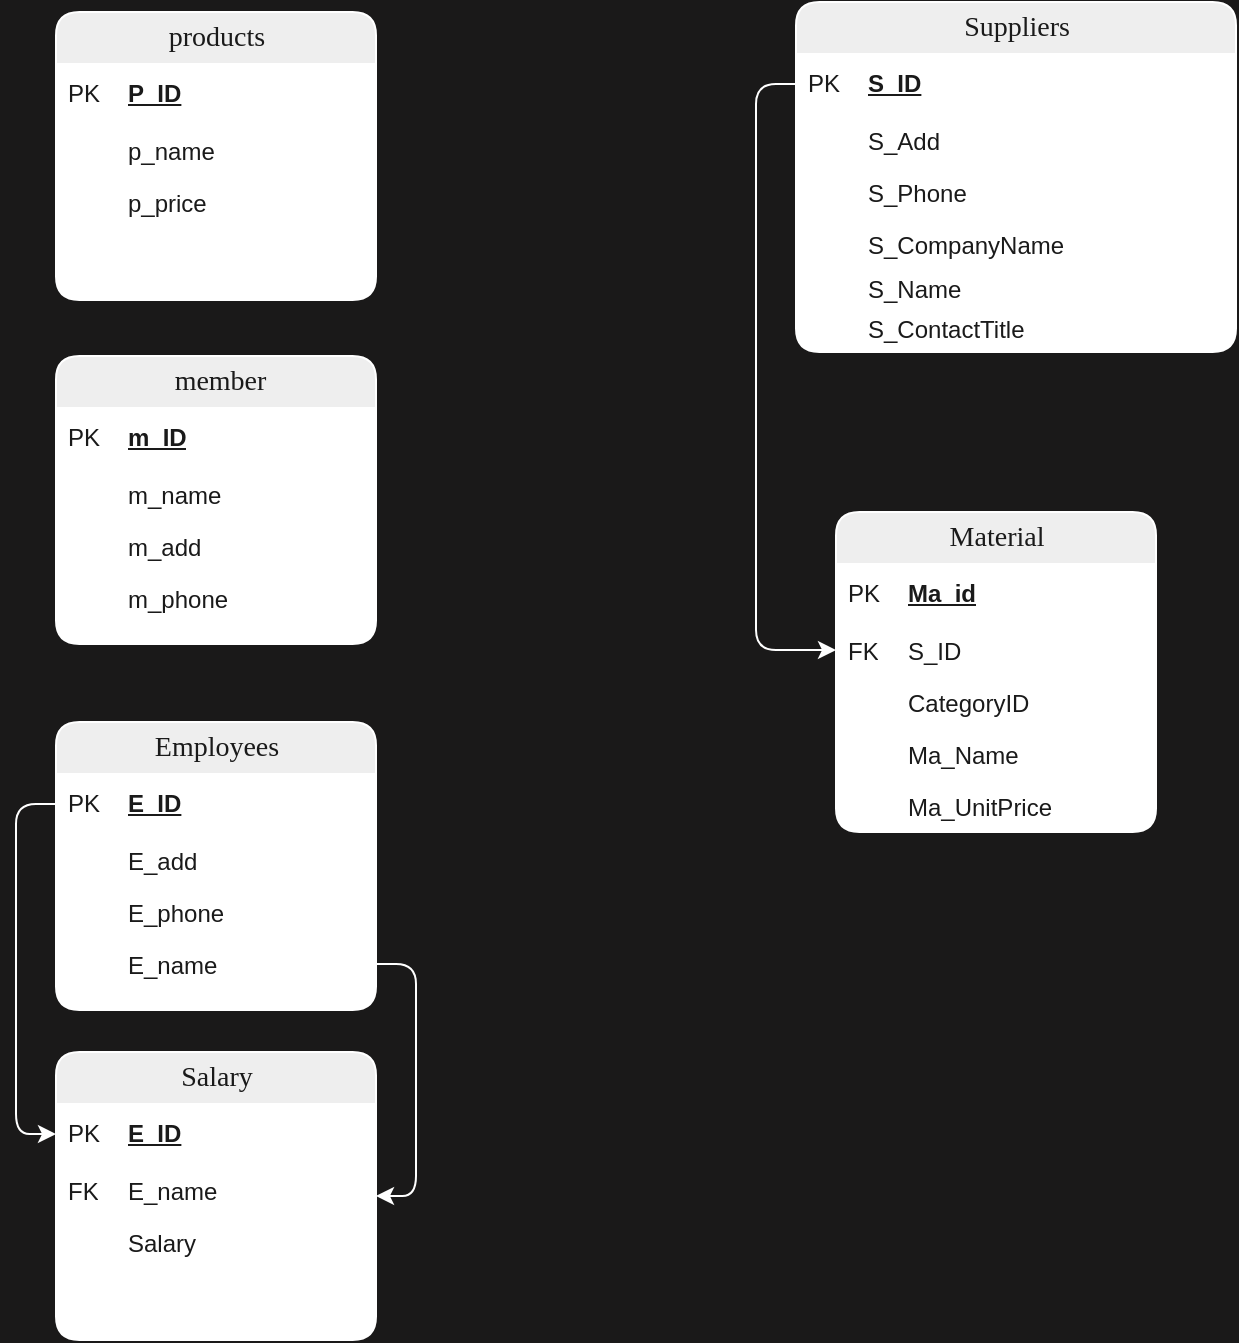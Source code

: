 <mxfile version="20.8.18" type="github">
  <diagram name="Page-1" id="e56a1550-8fbb-45ad-956c-1786394a9013">
    <mxGraphModel dx="2630" dy="728" grid="1" gridSize="24" guides="1" tooltips="1" connect="1" arrows="1" fold="1" page="1" pageScale="1" pageWidth="1100" pageHeight="850" background="#1a1919" math="0" shadow="0">
      <root>
        <mxCell id="0" />
        <mxCell id="1" parent="0" />
        <mxCell id="2e49270ec7c68f3f-80" value="products&lt;br&gt;" style="swimlane;html=1;fontStyle=0;childLayout=stackLayout;horizontal=1;startSize=26;fillColor=#EEEEEE;horizontalStack=0;resizeParent=1;resizeLast=0;collapsible=1;marginBottom=0;swimlaneFillColor=#ffffff;align=center;rounded=1;shadow=0;comic=0;labelBackgroundColor=none;strokeWidth=1;fontFamily=Verdana;fontSize=14;strokeColor=#FFFFFF;fontColor=#1A1A1A;" parent="1" vertex="1">
          <mxGeometry x="-360" y="70" width="160" height="144" as="geometry" />
        </mxCell>
        <mxCell id="2e49270ec7c68f3f-81" value="P_ID" style="shape=partialRectangle;top=0;left=0;right=0;bottom=1;html=1;align=left;verticalAlign=middle;fillColor=none;spacingLeft=34;spacingRight=4;whiteSpace=wrap;overflow=hidden;rotatable=0;points=[[0,0.5],[1,0.5]];portConstraint=eastwest;dropTarget=0;fontStyle=5;rounded=1;labelBackgroundColor=none;strokeColor=#FFFFFF;fontColor=#1A1A1A;" parent="2e49270ec7c68f3f-80" vertex="1">
          <mxGeometry y="26" width="160" height="30" as="geometry" />
        </mxCell>
        <mxCell id="2e49270ec7c68f3f-82" value="PK" style="shape=partialRectangle;top=0;left=0;bottom=0;html=1;fillColor=none;align=left;verticalAlign=middle;spacingLeft=4;spacingRight=4;whiteSpace=wrap;overflow=hidden;rotatable=0;points=[];portConstraint=eastwest;part=1;rounded=1;labelBackgroundColor=none;strokeColor=#FFFFFF;fontColor=#1A1A1A;" parent="2e49270ec7c68f3f-81" vertex="1" connectable="0">
          <mxGeometry width="30" height="30" as="geometry" />
        </mxCell>
        <mxCell id="2e49270ec7c68f3f-83" value="p_name" style="shape=partialRectangle;top=0;left=0;right=0;bottom=0;html=1;align=left;verticalAlign=top;fillColor=none;spacingLeft=34;spacingRight=4;whiteSpace=wrap;overflow=hidden;rotatable=0;points=[[0,0.5],[1,0.5]];portConstraint=eastwest;dropTarget=0;rounded=1;labelBackgroundColor=none;strokeColor=#FFFFFF;fontColor=#1A1A1A;" parent="2e49270ec7c68f3f-80" vertex="1">
          <mxGeometry y="56" width="160" height="26" as="geometry" />
        </mxCell>
        <mxCell id="2e49270ec7c68f3f-84" value="" style="shape=partialRectangle;top=0;left=0;bottom=0;html=1;fillColor=none;align=left;verticalAlign=top;spacingLeft=4;spacingRight=4;whiteSpace=wrap;overflow=hidden;rotatable=0;points=[];portConstraint=eastwest;part=1;rounded=1;labelBackgroundColor=none;strokeColor=#FFFFFF;fontColor=#1A1A1A;" parent="2e49270ec7c68f3f-83" vertex="1" connectable="0">
          <mxGeometry width="30" height="26" as="geometry" />
        </mxCell>
        <mxCell id="2e49270ec7c68f3f-85" value="p_price" style="shape=partialRectangle;top=0;left=0;right=0;bottom=0;html=1;align=left;verticalAlign=top;fillColor=none;spacingLeft=34;spacingRight=4;whiteSpace=wrap;overflow=hidden;rotatable=0;points=[[0,0.5],[1,0.5]];portConstraint=eastwest;dropTarget=0;rounded=1;labelBackgroundColor=none;strokeColor=#FFFFFF;fontColor=#1A1A1A;" parent="2e49270ec7c68f3f-80" vertex="1">
          <mxGeometry y="82" width="160" height="26" as="geometry" />
        </mxCell>
        <mxCell id="2e49270ec7c68f3f-86" value="" style="shape=partialRectangle;top=0;left=0;bottom=0;html=1;fillColor=none;align=left;verticalAlign=top;spacingLeft=4;spacingRight=4;whiteSpace=wrap;overflow=hidden;rotatable=0;points=[];portConstraint=eastwest;part=1;rounded=1;labelBackgroundColor=none;strokeColor=#FFFFFF;fontColor=#1A1A1A;" parent="2e49270ec7c68f3f-85" vertex="1" connectable="0">
          <mxGeometry width="30" height="26" as="geometry" />
        </mxCell>
        <mxCell id="2e49270ec7c68f3f-87" value="" style="shape=partialRectangle;top=0;left=0;right=0;bottom=0;html=1;align=left;verticalAlign=top;fillColor=none;spacingLeft=34;spacingRight=4;whiteSpace=wrap;overflow=hidden;rotatable=0;points=[[0,0.5],[1,0.5]];portConstraint=eastwest;dropTarget=0;rounded=1;labelBackgroundColor=none;strokeColor=#FFFFFF;fontColor=#1A1A1A;" parent="2e49270ec7c68f3f-80" vertex="1">
          <mxGeometry y="108" width="160" height="26" as="geometry" />
        </mxCell>
        <mxCell id="2e49270ec7c68f3f-88" value="" style="shape=partialRectangle;top=0;left=0;bottom=0;html=1;fillColor=none;align=left;verticalAlign=top;spacingLeft=4;spacingRight=4;whiteSpace=wrap;overflow=hidden;rotatable=0;points=[];portConstraint=eastwest;part=1;rounded=1;labelBackgroundColor=none;strokeColor=#FFFFFF;fontColor=#1A1A1A;" parent="2e49270ec7c68f3f-87" vertex="1" connectable="0">
          <mxGeometry width="30" height="26" as="geometry" />
        </mxCell>
        <mxCell id="2e49270ec7c68f3f-89" value="" style="shape=partialRectangle;top=0;left=0;right=0;bottom=0;html=1;align=left;verticalAlign=top;fillColor=none;spacingLeft=34;spacingRight=4;whiteSpace=wrap;overflow=hidden;rotatable=0;points=[[0,0.5],[1,0.5]];portConstraint=eastwest;dropTarget=0;rounded=1;labelBackgroundColor=none;strokeColor=#FFFFFF;fontColor=#1A1A1A;" parent="2e49270ec7c68f3f-80" vertex="1">
          <mxGeometry y="134" width="160" height="10" as="geometry" />
        </mxCell>
        <mxCell id="2e49270ec7c68f3f-90" value="" style="shape=partialRectangle;top=0;left=0;bottom=0;html=1;fillColor=none;align=left;verticalAlign=top;spacingLeft=4;spacingRight=4;whiteSpace=wrap;overflow=hidden;rotatable=0;points=[];portConstraint=eastwest;part=1;rounded=1;labelBackgroundColor=none;strokeColor=#FFFFFF;fontColor=#1A1A1A;" parent="2e49270ec7c68f3f-89" vertex="1" connectable="0">
          <mxGeometry width="30" height="10" as="geometry" />
        </mxCell>
        <mxCell id="abnOiXNKgmM2XyNFH_qa-4" value="&amp;nbsp; member&lt;span style=&quot;white-space: pre;&quot;&gt;	&lt;/span&gt;" style="swimlane;html=1;fontStyle=0;childLayout=stackLayout;horizontal=1;startSize=26;fillColor=#EEEEEE;horizontalStack=0;resizeParent=1;resizeLast=0;collapsible=1;marginBottom=0;swimlaneFillColor=#ffffff;align=center;rounded=1;shadow=0;comic=0;labelBackgroundColor=none;strokeWidth=1;fontFamily=Verdana;fontSize=14;strokeColor=#FFFFFF;fontColor=#1A1A1A;" vertex="1" parent="1">
          <mxGeometry x="-360" y="242" width="160" height="144" as="geometry" />
        </mxCell>
        <mxCell id="abnOiXNKgmM2XyNFH_qa-5" value="m_ID" style="shape=partialRectangle;top=0;left=0;right=0;bottom=1;html=1;align=left;verticalAlign=middle;fillColor=none;spacingLeft=34;spacingRight=4;whiteSpace=wrap;overflow=hidden;rotatable=0;points=[[0,0.5],[1,0.5]];portConstraint=eastwest;dropTarget=0;fontStyle=5;strokeColor=#FFFFFF;rounded=1;labelBackgroundColor=none;fontColor=#1A1A1A;" vertex="1" parent="abnOiXNKgmM2XyNFH_qa-4">
          <mxGeometry y="26" width="160" height="30" as="geometry" />
        </mxCell>
        <mxCell id="abnOiXNKgmM2XyNFH_qa-6" value="PK" style="shape=partialRectangle;top=0;left=0;bottom=0;html=1;fillColor=none;align=left;verticalAlign=middle;spacingLeft=4;spacingRight=4;whiteSpace=wrap;overflow=hidden;rotatable=0;points=[];portConstraint=eastwest;part=1;rounded=1;labelBackgroundColor=none;strokeColor=#FFFFFF;fontColor=#1A1A1A;" vertex="1" connectable="0" parent="abnOiXNKgmM2XyNFH_qa-5">
          <mxGeometry width="30" height="30" as="geometry" />
        </mxCell>
        <mxCell id="abnOiXNKgmM2XyNFH_qa-7" value="m_name" style="shape=partialRectangle;top=0;left=0;right=0;bottom=0;html=1;align=left;verticalAlign=top;fillColor=none;spacingLeft=34;spacingRight=4;whiteSpace=wrap;overflow=hidden;rotatable=0;points=[[0,0.5],[1,0.5]];portConstraint=eastwest;dropTarget=0;strokeColor=#FFFFFF;rounded=1;labelBackgroundColor=none;fontColor=#1A1A1A;" vertex="1" parent="abnOiXNKgmM2XyNFH_qa-4">
          <mxGeometry y="56" width="160" height="26" as="geometry" />
        </mxCell>
        <mxCell id="abnOiXNKgmM2XyNFH_qa-8" value="" style="shape=partialRectangle;top=0;left=0;bottom=0;html=1;fillColor=none;align=left;verticalAlign=top;spacingLeft=4;spacingRight=4;whiteSpace=wrap;overflow=hidden;rotatable=0;points=[];portConstraint=eastwest;part=1;rounded=1;labelBackgroundColor=none;strokeColor=#FFFFFF;fontColor=#1A1A1A;" vertex="1" connectable="0" parent="abnOiXNKgmM2XyNFH_qa-7">
          <mxGeometry width="30" height="26" as="geometry" />
        </mxCell>
        <mxCell id="abnOiXNKgmM2XyNFH_qa-9" value="m_add&lt;br&gt;" style="shape=partialRectangle;top=0;left=0;right=0;bottom=0;html=1;align=left;verticalAlign=top;fillColor=none;spacingLeft=34;spacingRight=4;whiteSpace=wrap;overflow=hidden;rotatable=0;points=[[0,0.5],[1,0.5]];portConstraint=eastwest;dropTarget=0;rounded=1;labelBackgroundColor=none;strokeColor=#FFFFFF;fontColor=#1A1A1A;" vertex="1" parent="abnOiXNKgmM2XyNFH_qa-4">
          <mxGeometry y="82" width="160" height="26" as="geometry" />
        </mxCell>
        <mxCell id="abnOiXNKgmM2XyNFH_qa-10" value="" style="shape=partialRectangle;top=0;left=0;bottom=0;html=1;fillColor=none;align=left;verticalAlign=top;spacingLeft=4;spacingRight=4;whiteSpace=wrap;overflow=hidden;rotatable=0;points=[];portConstraint=eastwest;part=1;rounded=1;labelBackgroundColor=none;strokeColor=#FFFFFF;fontColor=#1A1A1A;" vertex="1" connectable="0" parent="abnOiXNKgmM2XyNFH_qa-9">
          <mxGeometry width="30" height="26" as="geometry" />
        </mxCell>
        <mxCell id="abnOiXNKgmM2XyNFH_qa-11" value="m_phone" style="shape=partialRectangle;top=0;left=0;right=0;bottom=0;html=1;align=left;verticalAlign=top;fillColor=none;spacingLeft=34;spacingRight=4;whiteSpace=wrap;overflow=hidden;rotatable=0;points=[[0,0.5],[1,0.5]];portConstraint=eastwest;dropTarget=0;rounded=1;labelBackgroundColor=none;strokeColor=#FFFFFF;fontColor=#1A1A1A;" vertex="1" parent="abnOiXNKgmM2XyNFH_qa-4">
          <mxGeometry y="108" width="160" height="26" as="geometry" />
        </mxCell>
        <mxCell id="abnOiXNKgmM2XyNFH_qa-12" value="" style="shape=partialRectangle;top=0;left=0;bottom=0;html=1;fillColor=none;align=left;verticalAlign=top;spacingLeft=4;spacingRight=4;whiteSpace=wrap;overflow=hidden;rotatable=0;points=[];portConstraint=eastwest;part=1;rounded=1;labelBackgroundColor=none;strokeColor=#FFFFFF;fontColor=#1A1A1A;" vertex="1" connectable="0" parent="abnOiXNKgmM2XyNFH_qa-11">
          <mxGeometry width="30" height="26" as="geometry" />
        </mxCell>
        <mxCell id="abnOiXNKgmM2XyNFH_qa-13" value="" style="shape=partialRectangle;top=0;left=0;right=0;bottom=0;html=1;align=left;verticalAlign=top;fillColor=none;spacingLeft=34;spacingRight=4;whiteSpace=wrap;overflow=hidden;rotatable=0;points=[[0,0.5],[1,0.5]];portConstraint=eastwest;dropTarget=0;rounded=1;labelBackgroundColor=none;strokeColor=#FFFFFF;fontColor=#1A1A1A;" vertex="1" parent="abnOiXNKgmM2XyNFH_qa-4">
          <mxGeometry y="134" width="160" height="10" as="geometry" />
        </mxCell>
        <mxCell id="abnOiXNKgmM2XyNFH_qa-14" value="" style="shape=partialRectangle;top=0;left=0;bottom=0;html=1;fillColor=none;align=left;verticalAlign=top;spacingLeft=4;spacingRight=4;whiteSpace=wrap;overflow=hidden;rotatable=0;points=[];portConstraint=eastwest;part=1;rounded=1;labelBackgroundColor=none;strokeColor=#FFFFFF;fontColor=#1A1A1A;" vertex="1" connectable="0" parent="abnOiXNKgmM2XyNFH_qa-13">
          <mxGeometry width="30" height="10" as="geometry" />
        </mxCell>
        <mxCell id="abnOiXNKgmM2XyNFH_qa-15" value="Employees" style="swimlane;html=1;fontStyle=0;childLayout=stackLayout;horizontal=1;startSize=26;fillColor=#EEEEEE;horizontalStack=0;resizeParent=1;resizeLast=0;collapsible=1;marginBottom=0;swimlaneFillColor=#ffffff;align=center;rounded=1;shadow=0;comic=0;labelBackgroundColor=none;strokeWidth=1;fontFamily=Verdana;fontSize=14;strokeColor=#FFFFFF;fontColor=#1A1A1A;" vertex="1" parent="1">
          <mxGeometry x="-360" y="425" width="160" height="144" as="geometry" />
        </mxCell>
        <mxCell id="abnOiXNKgmM2XyNFH_qa-16" value="E_ID" style="shape=partialRectangle;top=0;left=0;right=0;bottom=1;html=1;align=left;verticalAlign=middle;fillColor=none;spacingLeft=34;spacingRight=4;whiteSpace=wrap;overflow=hidden;rotatable=0;points=[[0,0.5],[1,0.5]];portConstraint=eastwest;dropTarget=0;fontStyle=5;rounded=1;labelBackgroundColor=none;strokeColor=#FFFFFF;fontColor=#1A1A1A;" vertex="1" parent="abnOiXNKgmM2XyNFH_qa-15">
          <mxGeometry y="26" width="160" height="30" as="geometry" />
        </mxCell>
        <mxCell id="abnOiXNKgmM2XyNFH_qa-17" value="PK" style="shape=partialRectangle;top=0;left=0;bottom=0;html=1;fillColor=none;align=left;verticalAlign=middle;spacingLeft=4;spacingRight=4;whiteSpace=wrap;overflow=hidden;rotatable=0;points=[];portConstraint=eastwest;part=1;rounded=1;labelBackgroundColor=none;strokeColor=#FFFFFF;fontColor=#1A1A1A;" vertex="1" connectable="0" parent="abnOiXNKgmM2XyNFH_qa-16">
          <mxGeometry width="30" height="30" as="geometry" />
        </mxCell>
        <mxCell id="abnOiXNKgmM2XyNFH_qa-18" value="E_add" style="shape=partialRectangle;top=0;left=0;right=0;bottom=0;html=1;align=left;verticalAlign=top;fillColor=none;spacingLeft=34;spacingRight=4;whiteSpace=wrap;overflow=hidden;rotatable=0;points=[[0,0.5],[1,0.5]];portConstraint=eastwest;dropTarget=0;rounded=1;labelBackgroundColor=none;strokeColor=#FFFFFF;fontColor=#1A1A1A;" vertex="1" parent="abnOiXNKgmM2XyNFH_qa-15">
          <mxGeometry y="56" width="160" height="26" as="geometry" />
        </mxCell>
        <mxCell id="abnOiXNKgmM2XyNFH_qa-19" value="" style="shape=partialRectangle;top=0;left=0;bottom=0;html=1;fillColor=none;align=left;verticalAlign=top;spacingLeft=4;spacingRight=4;whiteSpace=wrap;overflow=hidden;rotatable=0;points=[];portConstraint=eastwest;part=1;rounded=1;labelBackgroundColor=none;strokeColor=#FFFFFF;fontColor=#1A1A1A;" vertex="1" connectable="0" parent="abnOiXNKgmM2XyNFH_qa-18">
          <mxGeometry width="30" height="26" as="geometry" />
        </mxCell>
        <mxCell id="abnOiXNKgmM2XyNFH_qa-20" value="E_phone" style="shape=partialRectangle;top=0;left=0;right=0;bottom=0;html=1;align=left;verticalAlign=top;fillColor=none;spacingLeft=34;spacingRight=4;whiteSpace=wrap;overflow=hidden;rotatable=0;points=[[0,0.5],[1,0.5]];portConstraint=eastwest;dropTarget=0;rounded=1;labelBackgroundColor=none;strokeColor=#FFFFFF;fontColor=#1A1A1A;" vertex="1" parent="abnOiXNKgmM2XyNFH_qa-15">
          <mxGeometry y="82" width="160" height="26" as="geometry" />
        </mxCell>
        <mxCell id="abnOiXNKgmM2XyNFH_qa-21" value="" style="shape=partialRectangle;top=0;left=0;bottom=0;html=1;fillColor=none;align=left;verticalAlign=top;spacingLeft=4;spacingRight=4;whiteSpace=wrap;overflow=hidden;rotatable=0;points=[];portConstraint=eastwest;part=1;rounded=1;labelBackgroundColor=none;strokeColor=#FFFFFF;fontColor=#1A1A1A;" vertex="1" connectable="0" parent="abnOiXNKgmM2XyNFH_qa-20">
          <mxGeometry width="30" height="26" as="geometry" />
        </mxCell>
        <mxCell id="abnOiXNKgmM2XyNFH_qa-22" value="E_name" style="shape=partialRectangle;top=0;left=0;right=0;bottom=0;html=1;align=left;verticalAlign=top;fillColor=none;spacingLeft=34;spacingRight=4;whiteSpace=wrap;overflow=hidden;rotatable=0;points=[[0,0.5],[1,0.5]];portConstraint=eastwest;dropTarget=0;rounded=1;labelBackgroundColor=none;strokeColor=#FFFFFF;fontColor=#1A1A1A;" vertex="1" parent="abnOiXNKgmM2XyNFH_qa-15">
          <mxGeometry y="108" width="160" height="26" as="geometry" />
        </mxCell>
        <mxCell id="abnOiXNKgmM2XyNFH_qa-23" value="" style="shape=partialRectangle;top=0;left=0;bottom=0;html=1;fillColor=none;align=left;verticalAlign=top;spacingLeft=4;spacingRight=4;whiteSpace=wrap;overflow=hidden;rotatable=0;points=[];portConstraint=eastwest;part=1;rounded=1;labelBackgroundColor=none;strokeColor=#FFFFFF;fontColor=#1A1A1A;" vertex="1" connectable="0" parent="abnOiXNKgmM2XyNFH_qa-22">
          <mxGeometry width="30" height="26" as="geometry" />
        </mxCell>
        <mxCell id="abnOiXNKgmM2XyNFH_qa-24" value="" style="shape=partialRectangle;top=0;left=0;right=0;bottom=0;html=1;align=left;verticalAlign=top;fillColor=none;spacingLeft=34;spacingRight=4;whiteSpace=wrap;overflow=hidden;rotatable=0;points=[[0,0.5],[1,0.5]];portConstraint=eastwest;dropTarget=0;rounded=1;labelBackgroundColor=none;strokeColor=#FFFFFF;fontColor=#1A1A1A;" vertex="1" parent="abnOiXNKgmM2XyNFH_qa-15">
          <mxGeometry y="134" width="160" height="10" as="geometry" />
        </mxCell>
        <mxCell id="abnOiXNKgmM2XyNFH_qa-25" value="" style="shape=partialRectangle;top=0;left=0;bottom=0;html=1;fillColor=none;align=left;verticalAlign=top;spacingLeft=4;spacingRight=4;whiteSpace=wrap;overflow=hidden;rotatable=0;points=[];portConstraint=eastwest;part=1;rounded=1;labelBackgroundColor=none;strokeColor=#FFFFFF;fontColor=#1A1A1A;" vertex="1" connectable="0" parent="abnOiXNKgmM2XyNFH_qa-24">
          <mxGeometry width="30" height="10" as="geometry" />
        </mxCell>
        <mxCell id="abnOiXNKgmM2XyNFH_qa-26" value="Salary" style="swimlane;html=1;fontStyle=0;childLayout=stackLayout;horizontal=1;startSize=26;fillColor=#EEEEEE;horizontalStack=0;resizeParent=1;resizeLast=0;collapsible=1;marginBottom=0;swimlaneFillColor=#ffffff;align=center;rounded=1;shadow=0;comic=0;labelBackgroundColor=none;strokeWidth=1;fontFamily=Verdana;fontSize=14;strokeColor=#FFFFFF;fontColor=#1A1A1A;" vertex="1" parent="1">
          <mxGeometry x="-360" y="590" width="160" height="144" as="geometry" />
        </mxCell>
        <mxCell id="abnOiXNKgmM2XyNFH_qa-27" value="E_ID" style="shape=partialRectangle;top=0;left=0;right=0;bottom=1;html=1;align=left;verticalAlign=middle;fillColor=none;spacingLeft=34;spacingRight=4;whiteSpace=wrap;overflow=hidden;rotatable=0;points=[[0,0.5],[1,0.5]];portConstraint=eastwest;dropTarget=0;fontStyle=5;rounded=1;labelBackgroundColor=none;strokeColor=#FFFFFF;fontColor=#1A1A1A;" vertex="1" parent="abnOiXNKgmM2XyNFH_qa-26">
          <mxGeometry y="26" width="160" height="30" as="geometry" />
        </mxCell>
        <mxCell id="abnOiXNKgmM2XyNFH_qa-28" value="PK" style="shape=partialRectangle;top=0;left=0;bottom=0;html=1;fillColor=none;align=left;verticalAlign=middle;spacingLeft=4;spacingRight=4;whiteSpace=wrap;overflow=hidden;rotatable=0;points=[];portConstraint=eastwest;part=1;rounded=1;labelBackgroundColor=none;strokeColor=#FFFFFF;fontColor=#1A1A1A;" vertex="1" connectable="0" parent="abnOiXNKgmM2XyNFH_qa-27">
          <mxGeometry width="30" height="30" as="geometry" />
        </mxCell>
        <mxCell id="abnOiXNKgmM2XyNFH_qa-31" value="E_name" style="shape=partialRectangle;top=0;left=0;right=0;bottom=0;html=1;align=left;verticalAlign=top;fillColor=none;spacingLeft=34;spacingRight=4;whiteSpace=wrap;overflow=hidden;rotatable=0;points=[[0,0.5],[1,0.5]];portConstraint=eastwest;dropTarget=0;rounded=1;labelBackgroundColor=none;strokeColor=#FFFFFF;fontColor=#1A1A1A;" vertex="1" parent="abnOiXNKgmM2XyNFH_qa-26">
          <mxGeometry y="56" width="160" height="26" as="geometry" />
        </mxCell>
        <mxCell id="abnOiXNKgmM2XyNFH_qa-32" value="FK" style="shape=partialRectangle;top=0;left=0;bottom=0;html=1;fillColor=none;align=left;verticalAlign=top;spacingLeft=4;spacingRight=4;whiteSpace=wrap;overflow=hidden;rotatable=0;points=[];portConstraint=eastwest;part=1;rounded=1;labelBackgroundColor=none;strokeColor=#FFFFFF;fontColor=#1A1A1A;" vertex="1" connectable="0" parent="abnOiXNKgmM2XyNFH_qa-31">
          <mxGeometry width="30" height="26" as="geometry" />
        </mxCell>
        <mxCell id="abnOiXNKgmM2XyNFH_qa-29" value="Salary" style="shape=partialRectangle;top=0;left=0;right=0;bottom=0;html=1;align=left;verticalAlign=top;fillColor=none;spacingLeft=34;spacingRight=4;whiteSpace=wrap;overflow=hidden;rotatable=0;points=[[0,0.5],[1,0.5]];portConstraint=eastwest;dropTarget=0;rounded=1;labelBackgroundColor=none;strokeColor=#FFFFFF;fontColor=#1A1A1A;" vertex="1" parent="abnOiXNKgmM2XyNFH_qa-26">
          <mxGeometry y="82" width="160" height="26" as="geometry" />
        </mxCell>
        <mxCell id="abnOiXNKgmM2XyNFH_qa-30" value="" style="shape=partialRectangle;top=0;left=0;bottom=0;html=1;fillColor=none;align=left;verticalAlign=top;spacingLeft=4;spacingRight=4;whiteSpace=wrap;overflow=hidden;rotatable=0;points=[];portConstraint=eastwest;part=1;rounded=1;labelBackgroundColor=none;strokeColor=#FFFFFF;fontColor=#1A1A1A;" vertex="1" connectable="0" parent="abnOiXNKgmM2XyNFH_qa-29">
          <mxGeometry width="30" height="26" as="geometry" />
        </mxCell>
        <mxCell id="abnOiXNKgmM2XyNFH_qa-33" value="" style="shape=partialRectangle;top=0;left=0;right=0;bottom=0;html=1;align=left;verticalAlign=top;fillColor=none;spacingLeft=34;spacingRight=4;whiteSpace=wrap;overflow=hidden;rotatable=0;points=[[0,0.5],[1,0.5]];portConstraint=eastwest;dropTarget=0;rounded=1;labelBackgroundColor=none;strokeColor=#FFFFFF;fontColor=#1A1A1A;" vertex="1" parent="abnOiXNKgmM2XyNFH_qa-26">
          <mxGeometry y="108" width="160" height="26" as="geometry" />
        </mxCell>
        <mxCell id="abnOiXNKgmM2XyNFH_qa-34" value="" style="shape=partialRectangle;top=0;left=0;bottom=0;html=1;fillColor=none;align=left;verticalAlign=top;spacingLeft=4;spacingRight=4;whiteSpace=wrap;overflow=hidden;rotatable=0;points=[];portConstraint=eastwest;part=1;rounded=1;labelBackgroundColor=none;strokeColor=#FFFFFF;fontColor=#1A1A1A;" vertex="1" connectable="0" parent="abnOiXNKgmM2XyNFH_qa-33">
          <mxGeometry width="30" height="26" as="geometry" />
        </mxCell>
        <mxCell id="abnOiXNKgmM2XyNFH_qa-35" value="" style="shape=partialRectangle;top=0;left=0;right=0;bottom=0;html=1;align=left;verticalAlign=top;fillColor=none;spacingLeft=34;spacingRight=4;whiteSpace=wrap;overflow=hidden;rotatable=0;points=[[0,0.5],[1,0.5]];portConstraint=eastwest;dropTarget=0;rounded=1;labelBackgroundColor=none;strokeColor=#FFFFFF;fontColor=#1A1A1A;" vertex="1" parent="abnOiXNKgmM2XyNFH_qa-26">
          <mxGeometry y="134" width="160" height="10" as="geometry" />
        </mxCell>
        <mxCell id="abnOiXNKgmM2XyNFH_qa-36" value="" style="shape=partialRectangle;top=0;left=0;bottom=0;html=1;fillColor=none;align=left;verticalAlign=top;spacingLeft=4;spacingRight=4;whiteSpace=wrap;overflow=hidden;rotatable=0;points=[];portConstraint=eastwest;part=1;rounded=1;labelBackgroundColor=none;strokeColor=#FFFFFF;fontColor=#1A1A1A;" vertex="1" connectable="0" parent="abnOiXNKgmM2XyNFH_qa-35">
          <mxGeometry width="30" height="10" as="geometry" />
        </mxCell>
        <mxCell id="abnOiXNKgmM2XyNFH_qa-37" value="Suppliers" style="swimlane;html=1;fontStyle=0;childLayout=stackLayout;horizontal=1;startSize=26;fillColor=#EEEEEE;horizontalStack=0;resizeParent=1;resizeLast=0;collapsible=1;marginBottom=0;swimlaneFillColor=#ffffff;align=center;rounded=1;shadow=0;comic=0;labelBackgroundColor=none;strokeWidth=1;fontFamily=Verdana;fontSize=14;strokeColor=#FFFFFF;fontColor=#1A1A1A;" vertex="1" parent="1">
          <mxGeometry x="10" y="65" width="220" height="175" as="geometry">
            <mxRectangle x="10" y="65" width="110" height="30" as="alternateBounds" />
          </mxGeometry>
        </mxCell>
        <mxCell id="abnOiXNKgmM2XyNFH_qa-38" value="S_ID" style="shape=partialRectangle;top=0;left=0;right=0;bottom=1;html=1;align=left;verticalAlign=middle;fillColor=none;spacingLeft=34;spacingRight=4;whiteSpace=wrap;overflow=hidden;rotatable=0;points=[[0,0.5],[1,0.5]];portConstraint=eastwest;dropTarget=0;fontStyle=5;rounded=1;labelBackgroundColor=none;strokeColor=#FFFFFF;fontColor=#1A1A1A;" vertex="1" parent="abnOiXNKgmM2XyNFH_qa-37">
          <mxGeometry y="26" width="220" height="30" as="geometry" />
        </mxCell>
        <mxCell id="abnOiXNKgmM2XyNFH_qa-39" value="PK" style="shape=partialRectangle;top=0;left=0;bottom=0;html=1;fillColor=none;align=left;verticalAlign=middle;spacingLeft=4;spacingRight=4;whiteSpace=wrap;overflow=hidden;rotatable=0;points=[];portConstraint=eastwest;part=1;rounded=1;labelBackgroundColor=none;strokeColor=#FFFFFF;fontColor=#1A1A1A;" vertex="1" connectable="0" parent="abnOiXNKgmM2XyNFH_qa-38">
          <mxGeometry width="30" height="30" as="geometry" />
        </mxCell>
        <mxCell id="abnOiXNKgmM2XyNFH_qa-40" value="S_Add" style="shape=partialRectangle;top=0;left=0;right=0;bottom=0;html=1;align=left;verticalAlign=top;fillColor=none;spacingLeft=34;spacingRight=4;whiteSpace=wrap;overflow=hidden;rotatable=0;points=[[0,0.5],[1,0.5]];portConstraint=eastwest;dropTarget=0;rounded=1;labelBackgroundColor=none;strokeColor=#FFFFFF;fontColor=#1A1A1A;" vertex="1" parent="abnOiXNKgmM2XyNFH_qa-37">
          <mxGeometry y="56" width="220" height="26" as="geometry" />
        </mxCell>
        <mxCell id="abnOiXNKgmM2XyNFH_qa-41" value="" style="shape=partialRectangle;top=0;left=0;bottom=0;html=1;fillColor=none;align=left;verticalAlign=top;spacingLeft=4;spacingRight=4;whiteSpace=wrap;overflow=hidden;rotatable=0;points=[];portConstraint=eastwest;part=1;rounded=1;labelBackgroundColor=none;strokeColor=#FFFFFF;fontColor=#1A1A1A;" vertex="1" connectable="0" parent="abnOiXNKgmM2XyNFH_qa-40">
          <mxGeometry width="30" height="26" as="geometry" />
        </mxCell>
        <mxCell id="abnOiXNKgmM2XyNFH_qa-42" value="S_Phone" style="shape=partialRectangle;top=0;left=0;right=0;bottom=0;html=1;align=left;verticalAlign=top;fillColor=none;spacingLeft=34;spacingRight=4;whiteSpace=wrap;overflow=hidden;rotatable=0;points=[[0,0.5],[1,0.5]];portConstraint=eastwest;dropTarget=0;rounded=1;labelBackgroundColor=default;strokeColor=#FFFFFF;fontColor=#1A1A1A;" vertex="1" parent="abnOiXNKgmM2XyNFH_qa-37">
          <mxGeometry y="82" width="220" height="26" as="geometry" />
        </mxCell>
        <mxCell id="abnOiXNKgmM2XyNFH_qa-43" value="" style="shape=partialRectangle;top=0;left=0;bottom=0;html=1;fillColor=none;align=left;verticalAlign=top;spacingLeft=4;spacingRight=4;whiteSpace=wrap;overflow=hidden;rotatable=0;points=[];portConstraint=eastwest;part=1;rounded=1;labelBackgroundColor=none;strokeColor=#FFFFFF;fontColor=#1A1A1A;" vertex="1" connectable="0" parent="abnOiXNKgmM2XyNFH_qa-42">
          <mxGeometry width="30" height="26" as="geometry" />
        </mxCell>
        <mxCell id="abnOiXNKgmM2XyNFH_qa-44" value="S_CompanyName" style="shape=partialRectangle;top=0;left=0;right=0;bottom=0;html=1;align=left;verticalAlign=top;fillColor=none;spacingLeft=34;spacingRight=4;whiteSpace=wrap;overflow=hidden;rotatable=0;points=[[0,0.5],[1,0.5]];portConstraint=eastwest;dropTarget=0;rounded=1;labelBackgroundColor=none;strokeColor=#FFFFFF;fontColor=#1A1A1A;" vertex="1" parent="abnOiXNKgmM2XyNFH_qa-37">
          <mxGeometry y="108" width="220" height="22" as="geometry" />
        </mxCell>
        <mxCell id="abnOiXNKgmM2XyNFH_qa-45" value="" style="shape=partialRectangle;top=0;left=0;bottom=0;html=1;fillColor=none;align=left;verticalAlign=top;spacingLeft=4;spacingRight=4;whiteSpace=wrap;overflow=hidden;rotatable=0;points=[];portConstraint=eastwest;part=1;rounded=1;labelBackgroundColor=none;strokeColor=#FFFFFF;fontColor=#1A1A1A;" vertex="1" connectable="0" parent="abnOiXNKgmM2XyNFH_qa-44">
          <mxGeometry width="30" height="22" as="geometry" />
        </mxCell>
        <mxCell id="abnOiXNKgmM2XyNFH_qa-46" value="S_Name" style="shape=partialRectangle;top=0;left=0;right=0;bottom=0;html=1;align=left;verticalAlign=top;fillColor=none;spacingLeft=34;spacingRight=4;whiteSpace=wrap;overflow=hidden;rotatable=1;points=[[0,0.5],[1,0.5]];portConstraint=eastwest;dropTarget=0;movable=1;resizable=1;deletable=1;editable=1;locked=0;connectable=1;rounded=1;labelBackgroundColor=none;strokeColor=#FFFFFF;fontColor=#1A1A1A;" vertex="1" parent="abnOiXNKgmM2XyNFH_qa-37">
          <mxGeometry y="130" width="220" height="20" as="geometry" />
        </mxCell>
        <mxCell id="abnOiXNKgmM2XyNFH_qa-47" value="" style="shape=partialRectangle;top=0;left=0;bottom=0;html=1;fillColor=none;align=left;verticalAlign=top;spacingLeft=4;spacingRight=4;whiteSpace=wrap;overflow=hidden;rotatable=0;points=[];portConstraint=eastwest;part=1;rounded=1;labelBackgroundColor=none;strokeColor=#FFFFFF;fontColor=#1A1A1A;" vertex="1" connectable="0" parent="abnOiXNKgmM2XyNFH_qa-46">
          <mxGeometry width="30" height="20" as="geometry" />
        </mxCell>
        <mxCell id="abnOiXNKgmM2XyNFH_qa-48" value="S_ContactTitle" style="shape=partialRectangle;top=0;left=0;right=0;bottom=0;html=1;align=left;verticalAlign=top;fillColor=none;spacingLeft=34;spacingRight=4;whiteSpace=wrap;overflow=hidden;rotatable=1;points=[[0,0.5],[1,0.5]];portConstraint=eastwest;dropTarget=0;movable=1;resizable=1;deletable=1;editable=1;locked=0;connectable=1;rounded=1;labelBackgroundColor=none;strokeColor=#FFFFFF;fontColor=#1A1A1A;" vertex="1" parent="abnOiXNKgmM2XyNFH_qa-37">
          <mxGeometry y="150" width="220" height="20" as="geometry" />
        </mxCell>
        <mxCell id="abnOiXNKgmM2XyNFH_qa-49" value="" style="shape=partialRectangle;top=0;left=0;bottom=0;html=1;fillColor=none;align=left;verticalAlign=top;spacingLeft=4;spacingRight=4;whiteSpace=wrap;overflow=hidden;rotatable=0;points=[];portConstraint=eastwest;part=1;rounded=1;labelBackgroundColor=none;strokeColor=#FFFFFF;fontColor=#1A1A1A;" vertex="1" connectable="0" parent="abnOiXNKgmM2XyNFH_qa-48">
          <mxGeometry width="30" height="20" as="geometry" />
        </mxCell>
        <mxCell id="abnOiXNKgmM2XyNFH_qa-53" value="Material" style="swimlane;html=1;fontStyle=0;childLayout=stackLayout;horizontal=1;startSize=26;fillColor=#EEEEEE;horizontalStack=0;resizeParent=1;resizeLast=0;collapsible=1;marginBottom=0;swimlaneFillColor=#ffffff;align=center;rounded=1;shadow=0;comic=0;labelBackgroundColor=none;strokeWidth=1;fontFamily=Verdana;fontSize=14;strokeColor=#FFFFFF;fontColor=#1A1A1A;" vertex="1" parent="1">
          <mxGeometry x="30" y="320" width="160" height="160" as="geometry" />
        </mxCell>
        <mxCell id="abnOiXNKgmM2XyNFH_qa-54" value="Ma_id" style="shape=partialRectangle;top=0;left=0;right=0;bottom=1;html=1;align=left;verticalAlign=middle;fillColor=none;spacingLeft=34;spacingRight=4;whiteSpace=wrap;overflow=hidden;rotatable=0;points=[[0,0.5],[1,0.5]];portConstraint=eastwest;dropTarget=0;fontStyle=5;rounded=1;labelBackgroundColor=none;strokeColor=#FFFFFF;fontColor=#1A1A1A;" vertex="1" parent="abnOiXNKgmM2XyNFH_qa-53">
          <mxGeometry y="26" width="160" height="30" as="geometry" />
        </mxCell>
        <mxCell id="abnOiXNKgmM2XyNFH_qa-55" value="PK" style="shape=partialRectangle;top=0;left=0;bottom=0;html=1;fillColor=none;align=left;verticalAlign=middle;spacingLeft=4;spacingRight=4;whiteSpace=wrap;overflow=hidden;rotatable=0;points=[];portConstraint=eastwest;part=1;rounded=1;labelBackgroundColor=none;strokeColor=#FFFFFF;fontColor=#1A1A1A;" vertex="1" connectable="0" parent="abnOiXNKgmM2XyNFH_qa-54">
          <mxGeometry width="30" height="30" as="geometry" />
        </mxCell>
        <mxCell id="abnOiXNKgmM2XyNFH_qa-56" value="S_ID" style="shape=partialRectangle;top=0;left=0;right=0;bottom=0;html=1;align=left;verticalAlign=top;fillColor=none;spacingLeft=34;spacingRight=4;whiteSpace=wrap;overflow=hidden;rotatable=0;points=[[0,0.5],[1,0.5]];portConstraint=eastwest;dropTarget=0;rounded=1;labelBackgroundColor=none;strokeColor=#FFFFFF;fontColor=#1A1A1A;" vertex="1" parent="abnOiXNKgmM2XyNFH_qa-53">
          <mxGeometry y="56" width="160" height="26" as="geometry" />
        </mxCell>
        <mxCell id="abnOiXNKgmM2XyNFH_qa-57" value="FK" style="shape=partialRectangle;top=0;left=0;bottom=0;html=1;fillColor=none;align=left;verticalAlign=top;spacingLeft=4;spacingRight=4;whiteSpace=wrap;overflow=hidden;rotatable=0;points=[];portConstraint=eastwest;part=1;rounded=1;labelBackgroundColor=none;strokeColor=#FFFFFF;fontColor=#1A1A1A;" vertex="1" connectable="0" parent="abnOiXNKgmM2XyNFH_qa-56">
          <mxGeometry width="30" height="26" as="geometry" />
        </mxCell>
        <mxCell id="abnOiXNKgmM2XyNFH_qa-72" value="CategoryID" style="shape=partialRectangle;top=0;left=0;right=0;bottom=0;html=1;align=left;verticalAlign=top;fillColor=none;spacingLeft=34;spacingRight=4;whiteSpace=wrap;overflow=hidden;rotatable=0;points=[[0,0.5],[1,0.5]];portConstraint=eastwest;dropTarget=0;rounded=1;labelBackgroundColor=none;strokeColor=#FFFFFF;fontColor=#1A1A1A;" vertex="1" parent="abnOiXNKgmM2XyNFH_qa-53">
          <mxGeometry y="82" width="160" height="26" as="geometry" />
        </mxCell>
        <mxCell id="abnOiXNKgmM2XyNFH_qa-73" value="" style="shape=partialRectangle;top=0;left=0;bottom=0;html=1;fillColor=none;align=left;verticalAlign=top;spacingLeft=4;spacingRight=4;whiteSpace=wrap;overflow=hidden;rotatable=0;points=[];portConstraint=eastwest;part=1;rounded=1;labelBackgroundColor=none;strokeColor=#FFFFFF;fontColor=#1A1A1A;" vertex="1" connectable="0" parent="abnOiXNKgmM2XyNFH_qa-72">
          <mxGeometry width="30" height="26" as="geometry" />
        </mxCell>
        <mxCell id="abnOiXNKgmM2XyNFH_qa-58" value="Ma_Name" style="shape=partialRectangle;top=0;left=0;right=0;bottom=0;html=1;align=left;verticalAlign=top;fillColor=none;spacingLeft=34;spacingRight=4;whiteSpace=wrap;overflow=hidden;rotatable=0;points=[[0,0.5],[1,0.5]];portConstraint=eastwest;dropTarget=0;rounded=1;labelBackgroundColor=none;strokeColor=#FFFFFF;fontColor=#1A1A1A;" vertex="1" parent="abnOiXNKgmM2XyNFH_qa-53">
          <mxGeometry y="108" width="160" height="26" as="geometry" />
        </mxCell>
        <mxCell id="abnOiXNKgmM2XyNFH_qa-59" value="" style="shape=partialRectangle;top=0;left=0;bottom=0;html=1;fillColor=none;align=left;verticalAlign=top;spacingLeft=4;spacingRight=4;whiteSpace=wrap;overflow=hidden;rotatable=0;points=[];portConstraint=eastwest;part=1;rounded=1;labelBackgroundColor=none;strokeColor=#FFFFFF;fontColor=#1A1A1A;" vertex="1" connectable="0" parent="abnOiXNKgmM2XyNFH_qa-58">
          <mxGeometry width="30" height="26" as="geometry" />
        </mxCell>
        <mxCell id="abnOiXNKgmM2XyNFH_qa-74" value="Ma_UnitPrice" style="shape=partialRectangle;top=0;left=0;right=0;bottom=0;html=1;align=left;verticalAlign=top;fillColor=none;spacingLeft=34;spacingRight=4;whiteSpace=wrap;overflow=hidden;rotatable=0;points=[[0,0.5],[1,0.5]];portConstraint=eastwest;dropTarget=0;rounded=1;labelBackgroundColor=none;strokeColor=#FFFFFF;fontColor=#1A1A1A;" vertex="1" parent="abnOiXNKgmM2XyNFH_qa-53">
          <mxGeometry y="134" width="160" height="26" as="geometry" />
        </mxCell>
        <mxCell id="abnOiXNKgmM2XyNFH_qa-75" value="" style="shape=partialRectangle;top=0;left=0;bottom=0;html=1;fillColor=none;align=left;verticalAlign=top;spacingLeft=4;spacingRight=4;whiteSpace=wrap;overflow=hidden;rotatable=0;points=[];portConstraint=eastwest;part=1;rounded=1;labelBackgroundColor=none;strokeColor=#FFFFFF;fontColor=#1A1A1A;" vertex="1" connectable="0" parent="abnOiXNKgmM2XyNFH_qa-74">
          <mxGeometry width="30" height="26" as="geometry" />
        </mxCell>
        <mxCell id="abnOiXNKgmM2XyNFH_qa-80" style="edgeStyle=orthogonalEdgeStyle;rounded=1;orthogonalLoop=1;jettySize=auto;html=1;exitX=0;exitY=0.5;exitDx=0;exitDy=0;entryX=0;entryY=0.5;entryDx=0;entryDy=0;labelBackgroundColor=none;strokeColor=#FFFFFF;fontColor=default;" edge="1" parent="1" source="abnOiXNKgmM2XyNFH_qa-16" target="abnOiXNKgmM2XyNFH_qa-27">
          <mxGeometry relative="1" as="geometry" />
        </mxCell>
        <mxCell id="abnOiXNKgmM2XyNFH_qa-82" style="edgeStyle=orthogonalEdgeStyle;rounded=1;orthogonalLoop=1;jettySize=auto;html=1;exitX=1;exitY=0.5;exitDx=0;exitDy=0;entryX=1;entryY=0.5;entryDx=0;entryDy=0;labelBackgroundColor=none;strokeColor=#FFFFFF;fontColor=default;" edge="1" parent="1" source="abnOiXNKgmM2XyNFH_qa-22" target="abnOiXNKgmM2XyNFH_qa-26">
          <mxGeometry relative="1" as="geometry" />
        </mxCell>
        <mxCell id="abnOiXNKgmM2XyNFH_qa-83" style="edgeStyle=orthogonalEdgeStyle;rounded=1;orthogonalLoop=1;jettySize=auto;html=1;exitX=0;exitY=0.5;exitDx=0;exitDy=0;entryX=0;entryY=0.5;entryDx=0;entryDy=0;labelBackgroundColor=none;strokeColor=#FFFFFF;fontColor=default;" edge="1" parent="1" source="abnOiXNKgmM2XyNFH_qa-38" target="abnOiXNKgmM2XyNFH_qa-56">
          <mxGeometry relative="1" as="geometry" />
        </mxCell>
      </root>
    </mxGraphModel>
  </diagram>
</mxfile>
